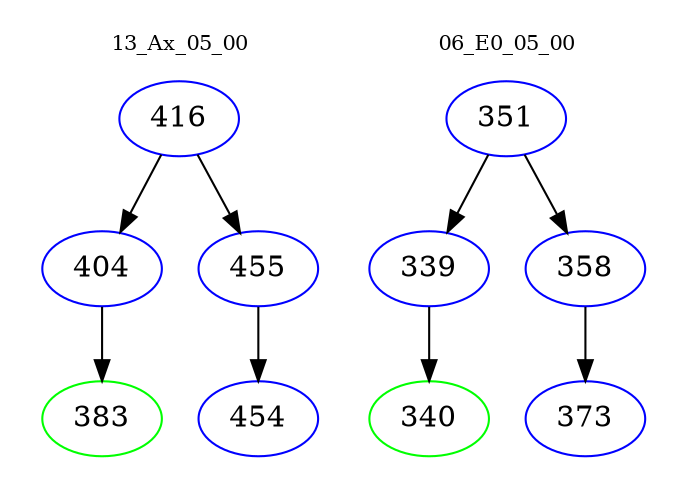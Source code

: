 digraph{
subgraph cluster_0 {
color = white
label = "13_Ax_05_00";
fontsize=10;
T0_416 [label="416", color="blue"]
T0_416 -> T0_404 [color="black"]
T0_404 [label="404", color="blue"]
T0_404 -> T0_383 [color="black"]
T0_383 [label="383", color="green"]
T0_416 -> T0_455 [color="black"]
T0_455 [label="455", color="blue"]
T0_455 -> T0_454 [color="black"]
T0_454 [label="454", color="blue"]
}
subgraph cluster_1 {
color = white
label = "06_E0_05_00";
fontsize=10;
T1_351 [label="351", color="blue"]
T1_351 -> T1_339 [color="black"]
T1_339 [label="339", color="blue"]
T1_339 -> T1_340 [color="black"]
T1_340 [label="340", color="green"]
T1_351 -> T1_358 [color="black"]
T1_358 [label="358", color="blue"]
T1_358 -> T1_373 [color="black"]
T1_373 [label="373", color="blue"]
}
}
